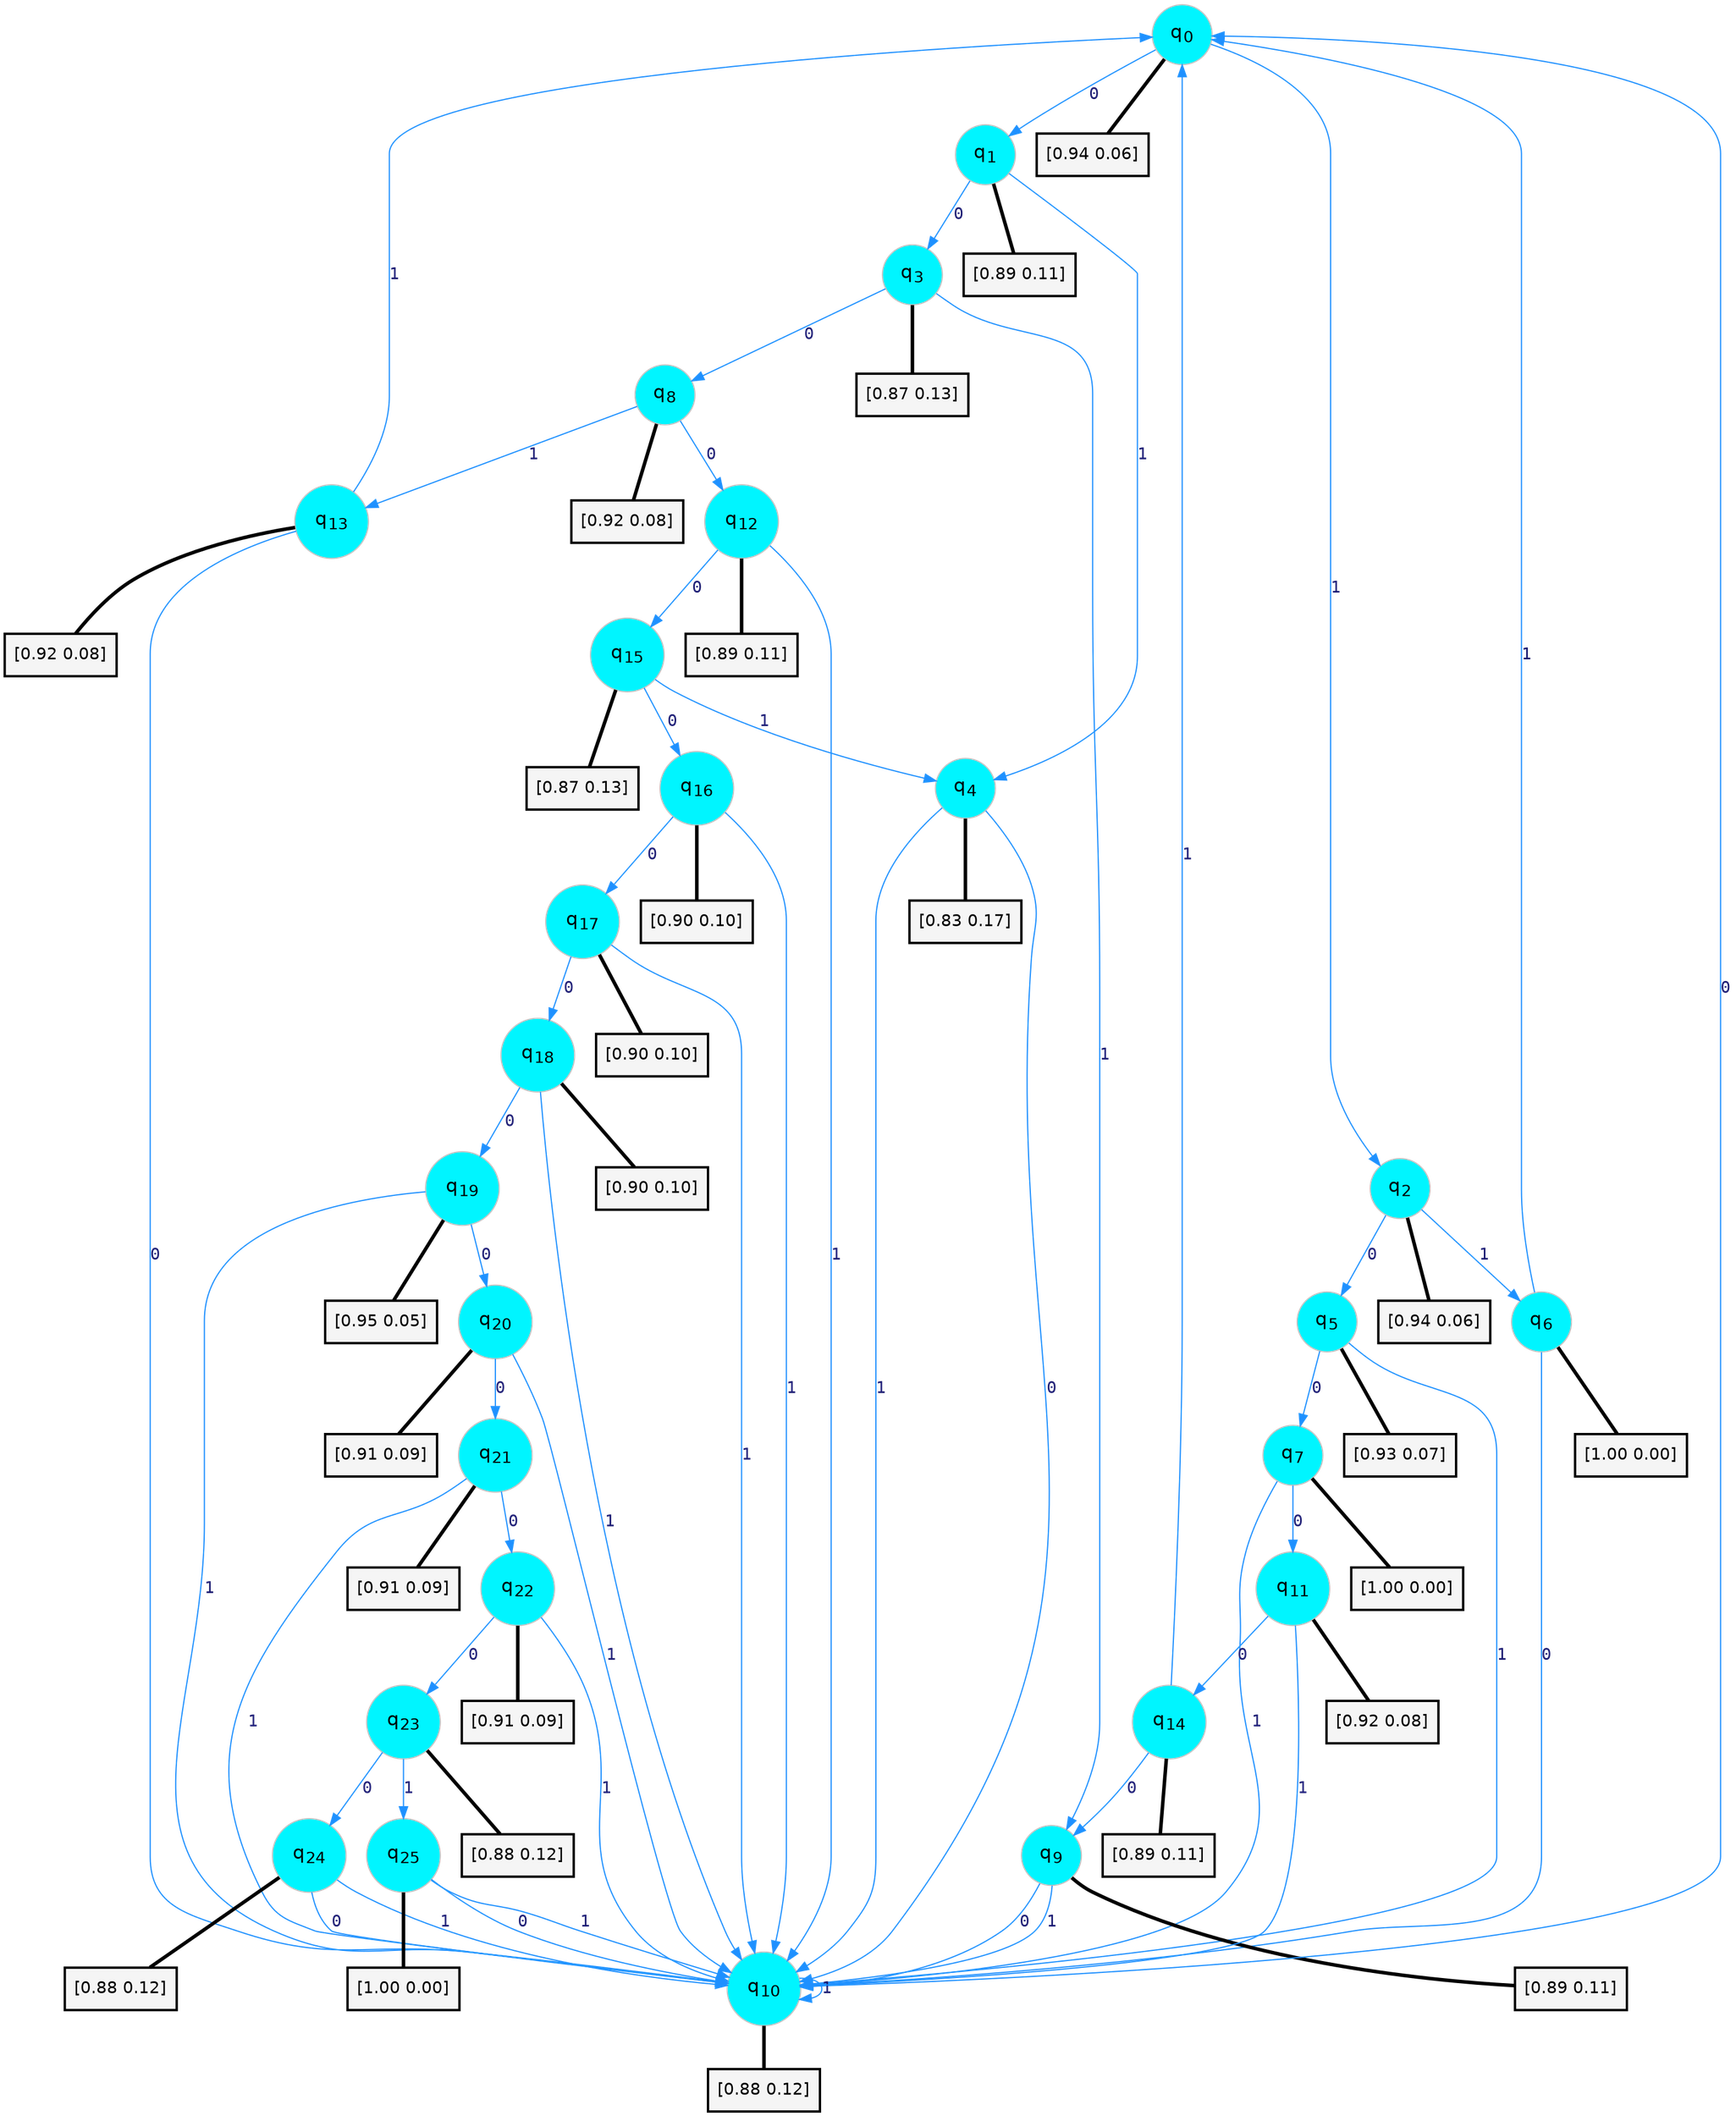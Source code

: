 digraph G {
graph [
bgcolor=transparent, dpi=300, rankdir=TD, size="40,25"];
node [
color=gray, fillcolor=turquoise1, fontcolor=black, fontname=Helvetica, fontsize=16, fontweight=bold, shape=circle, style=filled];
edge [
arrowsize=1, color=dodgerblue1, fontcolor=midnightblue, fontname=courier, fontweight=bold, penwidth=1, style=solid, weight=20];
0[label=<q<SUB>0</SUB>>];
1[label=<q<SUB>1</SUB>>];
2[label=<q<SUB>2</SUB>>];
3[label=<q<SUB>3</SUB>>];
4[label=<q<SUB>4</SUB>>];
5[label=<q<SUB>5</SUB>>];
6[label=<q<SUB>6</SUB>>];
7[label=<q<SUB>7</SUB>>];
8[label=<q<SUB>8</SUB>>];
9[label=<q<SUB>9</SUB>>];
10[label=<q<SUB>10</SUB>>];
11[label=<q<SUB>11</SUB>>];
12[label=<q<SUB>12</SUB>>];
13[label=<q<SUB>13</SUB>>];
14[label=<q<SUB>14</SUB>>];
15[label=<q<SUB>15</SUB>>];
16[label=<q<SUB>16</SUB>>];
17[label=<q<SUB>17</SUB>>];
18[label=<q<SUB>18</SUB>>];
19[label=<q<SUB>19</SUB>>];
20[label=<q<SUB>20</SUB>>];
21[label=<q<SUB>21</SUB>>];
22[label=<q<SUB>22</SUB>>];
23[label=<q<SUB>23</SUB>>];
24[label=<q<SUB>24</SUB>>];
25[label=<q<SUB>25</SUB>>];
26[label="[0.94 0.06]", shape=box,fontcolor=black, fontname=Helvetica, fontsize=14, penwidth=2, fillcolor=whitesmoke,color=black];
27[label="[0.89 0.11]", shape=box,fontcolor=black, fontname=Helvetica, fontsize=14, penwidth=2, fillcolor=whitesmoke,color=black];
28[label="[0.94 0.06]", shape=box,fontcolor=black, fontname=Helvetica, fontsize=14, penwidth=2, fillcolor=whitesmoke,color=black];
29[label="[0.87 0.13]", shape=box,fontcolor=black, fontname=Helvetica, fontsize=14, penwidth=2, fillcolor=whitesmoke,color=black];
30[label="[0.83 0.17]", shape=box,fontcolor=black, fontname=Helvetica, fontsize=14, penwidth=2, fillcolor=whitesmoke,color=black];
31[label="[0.93 0.07]", shape=box,fontcolor=black, fontname=Helvetica, fontsize=14, penwidth=2, fillcolor=whitesmoke,color=black];
32[label="[1.00 0.00]", shape=box,fontcolor=black, fontname=Helvetica, fontsize=14, penwidth=2, fillcolor=whitesmoke,color=black];
33[label="[1.00 0.00]", shape=box,fontcolor=black, fontname=Helvetica, fontsize=14, penwidth=2, fillcolor=whitesmoke,color=black];
34[label="[0.92 0.08]", shape=box,fontcolor=black, fontname=Helvetica, fontsize=14, penwidth=2, fillcolor=whitesmoke,color=black];
35[label="[0.89 0.11]", shape=box,fontcolor=black, fontname=Helvetica, fontsize=14, penwidth=2, fillcolor=whitesmoke,color=black];
36[label="[0.88 0.12]", shape=box,fontcolor=black, fontname=Helvetica, fontsize=14, penwidth=2, fillcolor=whitesmoke,color=black];
37[label="[0.92 0.08]", shape=box,fontcolor=black, fontname=Helvetica, fontsize=14, penwidth=2, fillcolor=whitesmoke,color=black];
38[label="[0.89 0.11]", shape=box,fontcolor=black, fontname=Helvetica, fontsize=14, penwidth=2, fillcolor=whitesmoke,color=black];
39[label="[0.92 0.08]", shape=box,fontcolor=black, fontname=Helvetica, fontsize=14, penwidth=2, fillcolor=whitesmoke,color=black];
40[label="[0.89 0.11]", shape=box,fontcolor=black, fontname=Helvetica, fontsize=14, penwidth=2, fillcolor=whitesmoke,color=black];
41[label="[0.87 0.13]", shape=box,fontcolor=black, fontname=Helvetica, fontsize=14, penwidth=2, fillcolor=whitesmoke,color=black];
42[label="[0.90 0.10]", shape=box,fontcolor=black, fontname=Helvetica, fontsize=14, penwidth=2, fillcolor=whitesmoke,color=black];
43[label="[0.90 0.10]", shape=box,fontcolor=black, fontname=Helvetica, fontsize=14, penwidth=2, fillcolor=whitesmoke,color=black];
44[label="[0.90 0.10]", shape=box,fontcolor=black, fontname=Helvetica, fontsize=14, penwidth=2, fillcolor=whitesmoke,color=black];
45[label="[0.95 0.05]", shape=box,fontcolor=black, fontname=Helvetica, fontsize=14, penwidth=2, fillcolor=whitesmoke,color=black];
46[label="[0.91 0.09]", shape=box,fontcolor=black, fontname=Helvetica, fontsize=14, penwidth=2, fillcolor=whitesmoke,color=black];
47[label="[0.91 0.09]", shape=box,fontcolor=black, fontname=Helvetica, fontsize=14, penwidth=2, fillcolor=whitesmoke,color=black];
48[label="[0.91 0.09]", shape=box,fontcolor=black, fontname=Helvetica, fontsize=14, penwidth=2, fillcolor=whitesmoke,color=black];
49[label="[0.88 0.12]", shape=box,fontcolor=black, fontname=Helvetica, fontsize=14, penwidth=2, fillcolor=whitesmoke,color=black];
50[label="[0.88 0.12]", shape=box,fontcolor=black, fontname=Helvetica, fontsize=14, penwidth=2, fillcolor=whitesmoke,color=black];
51[label="[1.00 0.00]", shape=box,fontcolor=black, fontname=Helvetica, fontsize=14, penwidth=2, fillcolor=whitesmoke,color=black];
0->1 [label=0];
0->2 [label=1];
0->26 [arrowhead=none, penwidth=3,color=black];
1->3 [label=0];
1->4 [label=1];
1->27 [arrowhead=none, penwidth=3,color=black];
2->5 [label=0];
2->6 [label=1];
2->28 [arrowhead=none, penwidth=3,color=black];
3->8 [label=0];
3->9 [label=1];
3->29 [arrowhead=none, penwidth=3,color=black];
4->10 [label=0];
4->10 [label=1];
4->30 [arrowhead=none, penwidth=3,color=black];
5->7 [label=0];
5->10 [label=1];
5->31 [arrowhead=none, penwidth=3,color=black];
6->10 [label=0];
6->0 [label=1];
6->32 [arrowhead=none, penwidth=3,color=black];
7->11 [label=0];
7->10 [label=1];
7->33 [arrowhead=none, penwidth=3,color=black];
8->12 [label=0];
8->13 [label=1];
8->34 [arrowhead=none, penwidth=3,color=black];
9->10 [label=0];
9->10 [label=1];
9->35 [arrowhead=none, penwidth=3,color=black];
10->0 [label=0];
10->10 [label=1];
10->36 [arrowhead=none, penwidth=3,color=black];
11->14 [label=0];
11->10 [label=1];
11->37 [arrowhead=none, penwidth=3,color=black];
12->15 [label=0];
12->10 [label=1];
12->38 [arrowhead=none, penwidth=3,color=black];
13->10 [label=0];
13->0 [label=1];
13->39 [arrowhead=none, penwidth=3,color=black];
14->9 [label=0];
14->0 [label=1];
14->40 [arrowhead=none, penwidth=3,color=black];
15->16 [label=0];
15->4 [label=1];
15->41 [arrowhead=none, penwidth=3,color=black];
16->17 [label=0];
16->10 [label=1];
16->42 [arrowhead=none, penwidth=3,color=black];
17->18 [label=0];
17->10 [label=1];
17->43 [arrowhead=none, penwidth=3,color=black];
18->19 [label=0];
18->10 [label=1];
18->44 [arrowhead=none, penwidth=3,color=black];
19->20 [label=0];
19->10 [label=1];
19->45 [arrowhead=none, penwidth=3,color=black];
20->21 [label=0];
20->10 [label=1];
20->46 [arrowhead=none, penwidth=3,color=black];
21->22 [label=0];
21->10 [label=1];
21->47 [arrowhead=none, penwidth=3,color=black];
22->23 [label=0];
22->10 [label=1];
22->48 [arrowhead=none, penwidth=3,color=black];
23->24 [label=0];
23->25 [label=1];
23->49 [arrowhead=none, penwidth=3,color=black];
24->10 [label=0];
24->10 [label=1];
24->50 [arrowhead=none, penwidth=3,color=black];
25->10 [label=0];
25->10 [label=1];
25->51 [arrowhead=none, penwidth=3,color=black];
}
